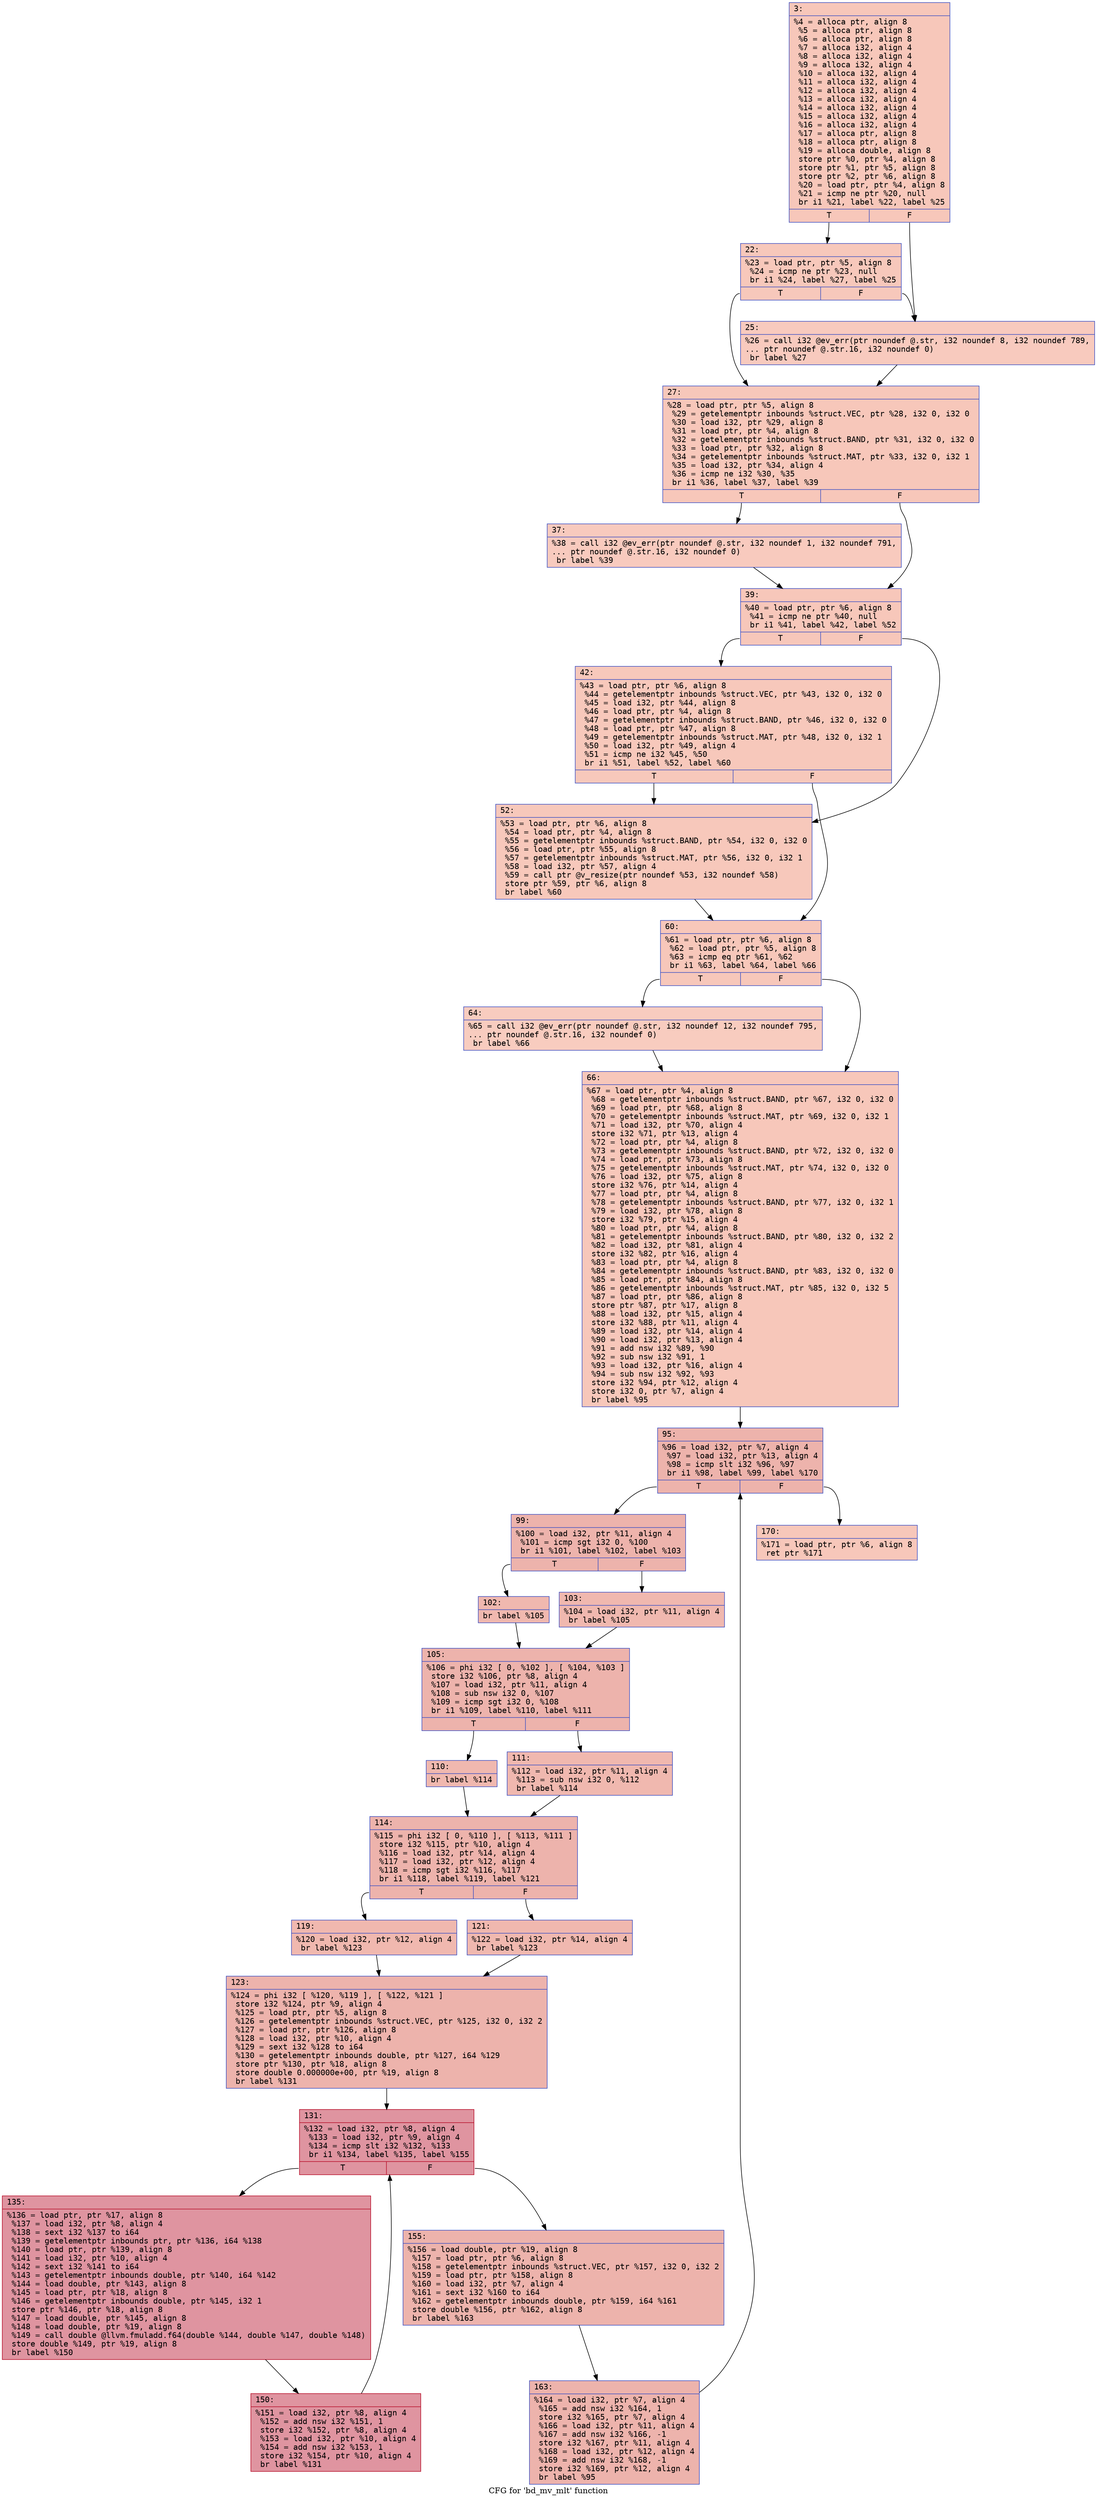 digraph "CFG for 'bd_mv_mlt' function" {
	label="CFG for 'bd_mv_mlt' function";

	Node0x60000314fed0 [shape=record,color="#3d50c3ff", style=filled, fillcolor="#ec7f6370" fontname="Courier",label="{3:\l|  %4 = alloca ptr, align 8\l  %5 = alloca ptr, align 8\l  %6 = alloca ptr, align 8\l  %7 = alloca i32, align 4\l  %8 = alloca i32, align 4\l  %9 = alloca i32, align 4\l  %10 = alloca i32, align 4\l  %11 = alloca i32, align 4\l  %12 = alloca i32, align 4\l  %13 = alloca i32, align 4\l  %14 = alloca i32, align 4\l  %15 = alloca i32, align 4\l  %16 = alloca i32, align 4\l  %17 = alloca ptr, align 8\l  %18 = alloca ptr, align 8\l  %19 = alloca double, align 8\l  store ptr %0, ptr %4, align 8\l  store ptr %1, ptr %5, align 8\l  store ptr %2, ptr %6, align 8\l  %20 = load ptr, ptr %4, align 8\l  %21 = icmp ne ptr %20, null\l  br i1 %21, label %22, label %25\l|{<s0>T|<s1>F}}"];
	Node0x60000314fed0:s0 -> Node0x60000314ff70[tooltip="3 -> 22\nProbability 62.50%" ];
	Node0x60000314fed0:s1 -> Node0x600003148000[tooltip="3 -> 25\nProbability 37.50%" ];
	Node0x60000314ff70 [shape=record,color="#3d50c3ff", style=filled, fillcolor="#ed836670" fontname="Courier",label="{22:\l|  %23 = load ptr, ptr %5, align 8\l  %24 = icmp ne ptr %23, null\l  br i1 %24, label %27, label %25\l|{<s0>T|<s1>F}}"];
	Node0x60000314ff70:s0 -> Node0x600003148050[tooltip="22 -> 27\nProbability 62.50%" ];
	Node0x60000314ff70:s1 -> Node0x600003148000[tooltip="22 -> 25\nProbability 37.50%" ];
	Node0x600003148000 [shape=record,color="#3d50c3ff", style=filled, fillcolor="#ef886b70" fontname="Courier",label="{25:\l|  %26 = call i32 @ev_err(ptr noundef @.str, i32 noundef 8, i32 noundef 789,\l... ptr noundef @.str.16, i32 noundef 0)\l  br label %27\l}"];
	Node0x600003148000 -> Node0x600003148050[tooltip="25 -> 27\nProbability 100.00%" ];
	Node0x600003148050 [shape=record,color="#3d50c3ff", style=filled, fillcolor="#ec7f6370" fontname="Courier",label="{27:\l|  %28 = load ptr, ptr %5, align 8\l  %29 = getelementptr inbounds %struct.VEC, ptr %28, i32 0, i32 0\l  %30 = load i32, ptr %29, align 8\l  %31 = load ptr, ptr %4, align 8\l  %32 = getelementptr inbounds %struct.BAND, ptr %31, i32 0, i32 0\l  %33 = load ptr, ptr %32, align 8\l  %34 = getelementptr inbounds %struct.MAT, ptr %33, i32 0, i32 1\l  %35 = load i32, ptr %34, align 4\l  %36 = icmp ne i32 %30, %35\l  br i1 %36, label %37, label %39\l|{<s0>T|<s1>F}}"];
	Node0x600003148050:s0 -> Node0x6000031480a0[tooltip="27 -> 37\nProbability 50.00%" ];
	Node0x600003148050:s1 -> Node0x6000031480f0[tooltip="27 -> 39\nProbability 50.00%" ];
	Node0x6000031480a0 [shape=record,color="#3d50c3ff", style=filled, fillcolor="#ef886b70" fontname="Courier",label="{37:\l|  %38 = call i32 @ev_err(ptr noundef @.str, i32 noundef 1, i32 noundef 791,\l... ptr noundef @.str.16, i32 noundef 0)\l  br label %39\l}"];
	Node0x6000031480a0 -> Node0x6000031480f0[tooltip="37 -> 39\nProbability 100.00%" ];
	Node0x6000031480f0 [shape=record,color="#3d50c3ff", style=filled, fillcolor="#ec7f6370" fontname="Courier",label="{39:\l|  %40 = load ptr, ptr %6, align 8\l  %41 = icmp ne ptr %40, null\l  br i1 %41, label %42, label %52\l|{<s0>T|<s1>F}}"];
	Node0x6000031480f0:s0 -> Node0x600003148140[tooltip="39 -> 42\nProbability 62.50%" ];
	Node0x6000031480f0:s1 -> Node0x600003148190[tooltip="39 -> 52\nProbability 37.50%" ];
	Node0x600003148140 [shape=record,color="#3d50c3ff", style=filled, fillcolor="#ed836670" fontname="Courier",label="{42:\l|  %43 = load ptr, ptr %6, align 8\l  %44 = getelementptr inbounds %struct.VEC, ptr %43, i32 0, i32 0\l  %45 = load i32, ptr %44, align 8\l  %46 = load ptr, ptr %4, align 8\l  %47 = getelementptr inbounds %struct.BAND, ptr %46, i32 0, i32 0\l  %48 = load ptr, ptr %47, align 8\l  %49 = getelementptr inbounds %struct.MAT, ptr %48, i32 0, i32 1\l  %50 = load i32, ptr %49, align 4\l  %51 = icmp ne i32 %45, %50\l  br i1 %51, label %52, label %60\l|{<s0>T|<s1>F}}"];
	Node0x600003148140:s0 -> Node0x600003148190[tooltip="42 -> 52\nProbability 50.00%" ];
	Node0x600003148140:s1 -> Node0x6000031481e0[tooltip="42 -> 60\nProbability 50.00%" ];
	Node0x600003148190 [shape=record,color="#3d50c3ff", style=filled, fillcolor="#ed836670" fontname="Courier",label="{52:\l|  %53 = load ptr, ptr %6, align 8\l  %54 = load ptr, ptr %4, align 8\l  %55 = getelementptr inbounds %struct.BAND, ptr %54, i32 0, i32 0\l  %56 = load ptr, ptr %55, align 8\l  %57 = getelementptr inbounds %struct.MAT, ptr %56, i32 0, i32 1\l  %58 = load i32, ptr %57, align 4\l  %59 = call ptr @v_resize(ptr noundef %53, i32 noundef %58)\l  store ptr %59, ptr %6, align 8\l  br label %60\l}"];
	Node0x600003148190 -> Node0x6000031481e0[tooltip="52 -> 60\nProbability 100.00%" ];
	Node0x6000031481e0 [shape=record,color="#3d50c3ff", style=filled, fillcolor="#ec7f6370" fontname="Courier",label="{60:\l|  %61 = load ptr, ptr %6, align 8\l  %62 = load ptr, ptr %5, align 8\l  %63 = icmp eq ptr %61, %62\l  br i1 %63, label %64, label %66\l|{<s0>T|<s1>F}}"];
	Node0x6000031481e0:s0 -> Node0x600003148230[tooltip="60 -> 64\nProbability 37.50%" ];
	Node0x6000031481e0:s1 -> Node0x600003148280[tooltip="60 -> 66\nProbability 62.50%" ];
	Node0x600003148230 [shape=record,color="#3d50c3ff", style=filled, fillcolor="#f08b6e70" fontname="Courier",label="{64:\l|  %65 = call i32 @ev_err(ptr noundef @.str, i32 noundef 12, i32 noundef 795,\l... ptr noundef @.str.16, i32 noundef 0)\l  br label %66\l}"];
	Node0x600003148230 -> Node0x600003148280[tooltip="64 -> 66\nProbability 100.00%" ];
	Node0x600003148280 [shape=record,color="#3d50c3ff", style=filled, fillcolor="#ec7f6370" fontname="Courier",label="{66:\l|  %67 = load ptr, ptr %4, align 8\l  %68 = getelementptr inbounds %struct.BAND, ptr %67, i32 0, i32 0\l  %69 = load ptr, ptr %68, align 8\l  %70 = getelementptr inbounds %struct.MAT, ptr %69, i32 0, i32 1\l  %71 = load i32, ptr %70, align 4\l  store i32 %71, ptr %13, align 4\l  %72 = load ptr, ptr %4, align 8\l  %73 = getelementptr inbounds %struct.BAND, ptr %72, i32 0, i32 0\l  %74 = load ptr, ptr %73, align 8\l  %75 = getelementptr inbounds %struct.MAT, ptr %74, i32 0, i32 0\l  %76 = load i32, ptr %75, align 8\l  store i32 %76, ptr %14, align 4\l  %77 = load ptr, ptr %4, align 8\l  %78 = getelementptr inbounds %struct.BAND, ptr %77, i32 0, i32 1\l  %79 = load i32, ptr %78, align 8\l  store i32 %79, ptr %15, align 4\l  %80 = load ptr, ptr %4, align 8\l  %81 = getelementptr inbounds %struct.BAND, ptr %80, i32 0, i32 2\l  %82 = load i32, ptr %81, align 4\l  store i32 %82, ptr %16, align 4\l  %83 = load ptr, ptr %4, align 8\l  %84 = getelementptr inbounds %struct.BAND, ptr %83, i32 0, i32 0\l  %85 = load ptr, ptr %84, align 8\l  %86 = getelementptr inbounds %struct.MAT, ptr %85, i32 0, i32 5\l  %87 = load ptr, ptr %86, align 8\l  store ptr %87, ptr %17, align 8\l  %88 = load i32, ptr %15, align 4\l  store i32 %88, ptr %11, align 4\l  %89 = load i32, ptr %14, align 4\l  %90 = load i32, ptr %13, align 4\l  %91 = add nsw i32 %89, %90\l  %92 = sub nsw i32 %91, 1\l  %93 = load i32, ptr %16, align 4\l  %94 = sub nsw i32 %92, %93\l  store i32 %94, ptr %12, align 4\l  store i32 0, ptr %7, align 4\l  br label %95\l}"];
	Node0x600003148280 -> Node0x6000031482d0[tooltip="66 -> 95\nProbability 100.00%" ];
	Node0x6000031482d0 [shape=record,color="#3d50c3ff", style=filled, fillcolor="#d6524470" fontname="Courier",label="{95:\l|  %96 = load i32, ptr %7, align 4\l  %97 = load i32, ptr %13, align 4\l  %98 = icmp slt i32 %96, %97\l  br i1 %98, label %99, label %170\l|{<s0>T|<s1>F}}"];
	Node0x6000031482d0:s0 -> Node0x600003148320[tooltip="95 -> 99\nProbability 96.88%" ];
	Node0x6000031482d0:s1 -> Node0x6000031487d0[tooltip="95 -> 170\nProbability 3.12%" ];
	Node0x600003148320 [shape=record,color="#3d50c3ff", style=filled, fillcolor="#d6524470" fontname="Courier",label="{99:\l|  %100 = load i32, ptr %11, align 4\l  %101 = icmp sgt i32 0, %100\l  br i1 %101, label %102, label %103\l|{<s0>T|<s1>F}}"];
	Node0x600003148320:s0 -> Node0x600003148370[tooltip="99 -> 102\nProbability 50.00%" ];
	Node0x600003148320:s1 -> Node0x6000031483c0[tooltip="99 -> 103\nProbability 50.00%" ];
	Node0x600003148370 [shape=record,color="#3d50c3ff", style=filled, fillcolor="#dc5d4a70" fontname="Courier",label="{102:\l|  br label %105\l}"];
	Node0x600003148370 -> Node0x600003148410[tooltip="102 -> 105\nProbability 100.00%" ];
	Node0x6000031483c0 [shape=record,color="#3d50c3ff", style=filled, fillcolor="#dc5d4a70" fontname="Courier",label="{103:\l|  %104 = load i32, ptr %11, align 4\l  br label %105\l}"];
	Node0x6000031483c0 -> Node0x600003148410[tooltip="103 -> 105\nProbability 100.00%" ];
	Node0x600003148410 [shape=record,color="#3d50c3ff", style=filled, fillcolor="#d6524470" fontname="Courier",label="{105:\l|  %106 = phi i32 [ 0, %102 ], [ %104, %103 ]\l  store i32 %106, ptr %8, align 4\l  %107 = load i32, ptr %11, align 4\l  %108 = sub nsw i32 0, %107\l  %109 = icmp sgt i32 0, %108\l  br i1 %109, label %110, label %111\l|{<s0>T|<s1>F}}"];
	Node0x600003148410:s0 -> Node0x600003148460[tooltip="105 -> 110\nProbability 50.00%" ];
	Node0x600003148410:s1 -> Node0x6000031484b0[tooltip="105 -> 111\nProbability 50.00%" ];
	Node0x600003148460 [shape=record,color="#3d50c3ff", style=filled, fillcolor="#dc5d4a70" fontname="Courier",label="{110:\l|  br label %114\l}"];
	Node0x600003148460 -> Node0x600003148500[tooltip="110 -> 114\nProbability 100.00%" ];
	Node0x6000031484b0 [shape=record,color="#3d50c3ff", style=filled, fillcolor="#dc5d4a70" fontname="Courier",label="{111:\l|  %112 = load i32, ptr %11, align 4\l  %113 = sub nsw i32 0, %112\l  br label %114\l}"];
	Node0x6000031484b0 -> Node0x600003148500[tooltip="111 -> 114\nProbability 100.00%" ];
	Node0x600003148500 [shape=record,color="#3d50c3ff", style=filled, fillcolor="#d6524470" fontname="Courier",label="{114:\l|  %115 = phi i32 [ 0, %110 ], [ %113, %111 ]\l  store i32 %115, ptr %10, align 4\l  %116 = load i32, ptr %14, align 4\l  %117 = load i32, ptr %12, align 4\l  %118 = icmp sgt i32 %116, %117\l  br i1 %118, label %119, label %121\l|{<s0>T|<s1>F}}"];
	Node0x600003148500:s0 -> Node0x600003148550[tooltip="114 -> 119\nProbability 50.00%" ];
	Node0x600003148500:s1 -> Node0x6000031485a0[tooltip="114 -> 121\nProbability 50.00%" ];
	Node0x600003148550 [shape=record,color="#3d50c3ff", style=filled, fillcolor="#dc5d4a70" fontname="Courier",label="{119:\l|  %120 = load i32, ptr %12, align 4\l  br label %123\l}"];
	Node0x600003148550 -> Node0x6000031485f0[tooltip="119 -> 123\nProbability 100.00%" ];
	Node0x6000031485a0 [shape=record,color="#3d50c3ff", style=filled, fillcolor="#dc5d4a70" fontname="Courier",label="{121:\l|  %122 = load i32, ptr %14, align 4\l  br label %123\l}"];
	Node0x6000031485a0 -> Node0x6000031485f0[tooltip="121 -> 123\nProbability 100.00%" ];
	Node0x6000031485f0 [shape=record,color="#3d50c3ff", style=filled, fillcolor="#d6524470" fontname="Courier",label="{123:\l|  %124 = phi i32 [ %120, %119 ], [ %122, %121 ]\l  store i32 %124, ptr %9, align 4\l  %125 = load ptr, ptr %5, align 8\l  %126 = getelementptr inbounds %struct.VEC, ptr %125, i32 0, i32 2\l  %127 = load ptr, ptr %126, align 8\l  %128 = load i32, ptr %10, align 4\l  %129 = sext i32 %128 to i64\l  %130 = getelementptr inbounds double, ptr %127, i64 %129\l  store ptr %130, ptr %18, align 8\l  store double 0.000000e+00, ptr %19, align 8\l  br label %131\l}"];
	Node0x6000031485f0 -> Node0x600003148640[tooltip="123 -> 131\nProbability 100.00%" ];
	Node0x600003148640 [shape=record,color="#b70d28ff", style=filled, fillcolor="#b70d2870" fontname="Courier",label="{131:\l|  %132 = load i32, ptr %8, align 4\l  %133 = load i32, ptr %9, align 4\l  %134 = icmp slt i32 %132, %133\l  br i1 %134, label %135, label %155\l|{<s0>T|<s1>F}}"];
	Node0x600003148640:s0 -> Node0x600003148690[tooltip="131 -> 135\nProbability 96.88%" ];
	Node0x600003148640:s1 -> Node0x600003148730[tooltip="131 -> 155\nProbability 3.12%" ];
	Node0x600003148690 [shape=record,color="#b70d28ff", style=filled, fillcolor="#b70d2870" fontname="Courier",label="{135:\l|  %136 = load ptr, ptr %17, align 8\l  %137 = load i32, ptr %8, align 4\l  %138 = sext i32 %137 to i64\l  %139 = getelementptr inbounds ptr, ptr %136, i64 %138\l  %140 = load ptr, ptr %139, align 8\l  %141 = load i32, ptr %10, align 4\l  %142 = sext i32 %141 to i64\l  %143 = getelementptr inbounds double, ptr %140, i64 %142\l  %144 = load double, ptr %143, align 8\l  %145 = load ptr, ptr %18, align 8\l  %146 = getelementptr inbounds double, ptr %145, i32 1\l  store ptr %146, ptr %18, align 8\l  %147 = load double, ptr %145, align 8\l  %148 = load double, ptr %19, align 8\l  %149 = call double @llvm.fmuladd.f64(double %144, double %147, double %148)\l  store double %149, ptr %19, align 8\l  br label %150\l}"];
	Node0x600003148690 -> Node0x6000031486e0[tooltip="135 -> 150\nProbability 100.00%" ];
	Node0x6000031486e0 [shape=record,color="#b70d28ff", style=filled, fillcolor="#b70d2870" fontname="Courier",label="{150:\l|  %151 = load i32, ptr %8, align 4\l  %152 = add nsw i32 %151, 1\l  store i32 %152, ptr %8, align 4\l  %153 = load i32, ptr %10, align 4\l  %154 = add nsw i32 %153, 1\l  store i32 %154, ptr %10, align 4\l  br label %131\l}"];
	Node0x6000031486e0 -> Node0x600003148640[tooltip="150 -> 131\nProbability 100.00%" ];
	Node0x600003148730 [shape=record,color="#3d50c3ff", style=filled, fillcolor="#d6524470" fontname="Courier",label="{155:\l|  %156 = load double, ptr %19, align 8\l  %157 = load ptr, ptr %6, align 8\l  %158 = getelementptr inbounds %struct.VEC, ptr %157, i32 0, i32 2\l  %159 = load ptr, ptr %158, align 8\l  %160 = load i32, ptr %7, align 4\l  %161 = sext i32 %160 to i64\l  %162 = getelementptr inbounds double, ptr %159, i64 %161\l  store double %156, ptr %162, align 8\l  br label %163\l}"];
	Node0x600003148730 -> Node0x600003148780[tooltip="155 -> 163\nProbability 100.00%" ];
	Node0x600003148780 [shape=record,color="#3d50c3ff", style=filled, fillcolor="#d6524470" fontname="Courier",label="{163:\l|  %164 = load i32, ptr %7, align 4\l  %165 = add nsw i32 %164, 1\l  store i32 %165, ptr %7, align 4\l  %166 = load i32, ptr %11, align 4\l  %167 = add nsw i32 %166, -1\l  store i32 %167, ptr %11, align 4\l  %168 = load i32, ptr %12, align 4\l  %169 = add nsw i32 %168, -1\l  store i32 %169, ptr %12, align 4\l  br label %95\l}"];
	Node0x600003148780 -> Node0x6000031482d0[tooltip="163 -> 95\nProbability 100.00%" ];
	Node0x6000031487d0 [shape=record,color="#3d50c3ff", style=filled, fillcolor="#ec7f6370" fontname="Courier",label="{170:\l|  %171 = load ptr, ptr %6, align 8\l  ret ptr %171\l}"];
}
